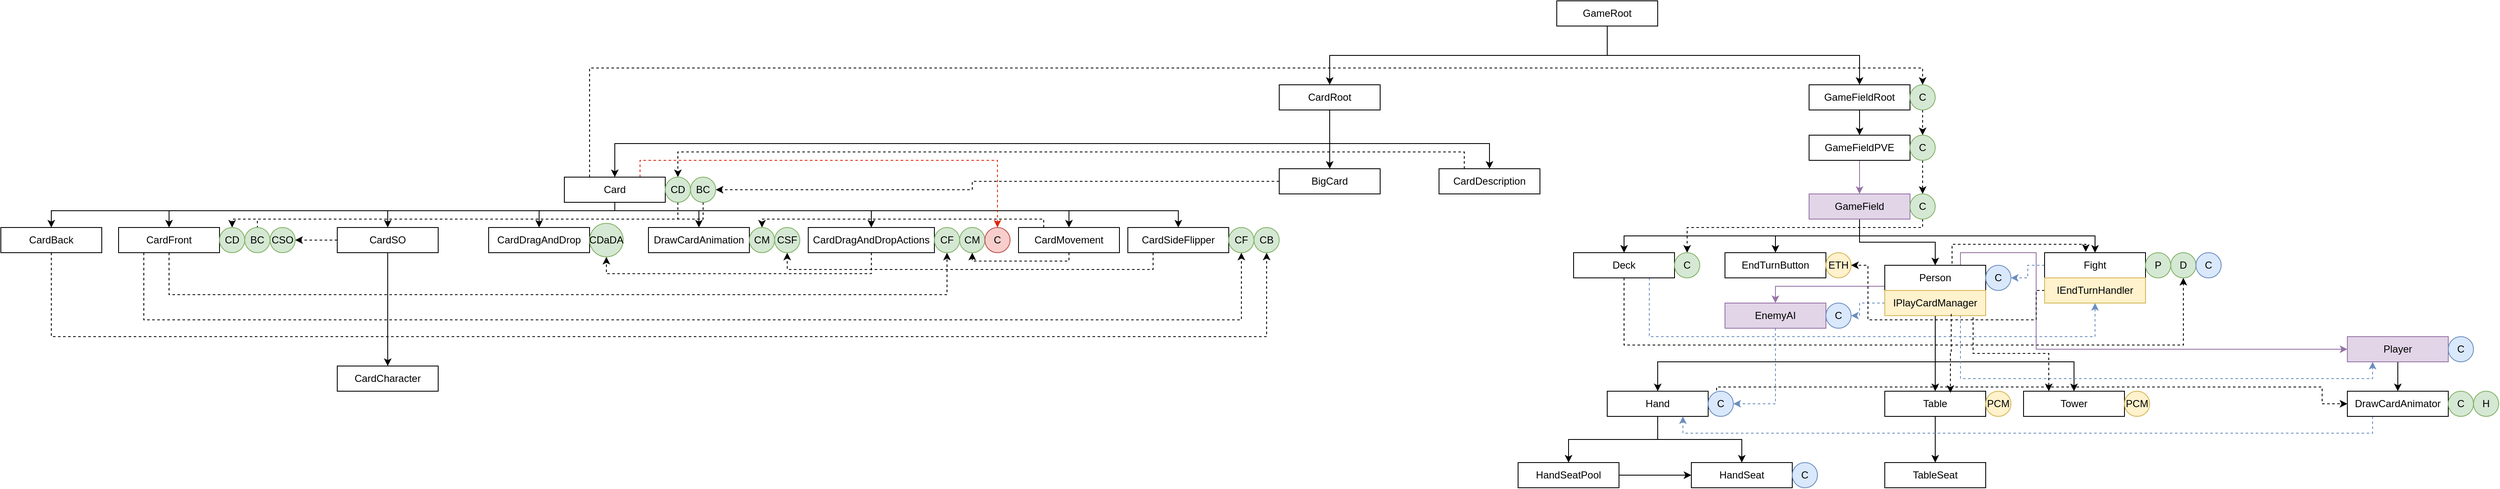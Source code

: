 <mxfile version="22.1.11" type="github">
  <diagram name="Страница — 1" id="QPfK04SS_V8tH8CYBNV9">
    <mxGraphModel dx="2492" dy="562" grid="1" gridSize="10" guides="1" tooltips="1" connect="1" arrows="1" fold="1" page="1" pageScale="1" pageWidth="827" pageHeight="1169" math="0" shadow="0">
      <root>
        <mxCell id="0" />
        <mxCell id="1" parent="0" />
        <mxCell id="kisr206lf25I0rugqx8d-5" style="edgeStyle=orthogonalEdgeStyle;rounded=0;orthogonalLoop=1;jettySize=auto;html=1;exitX=0.5;exitY=1;exitDx=0;exitDy=0;entryX=0.5;entryY=0;entryDx=0;entryDy=0;" edge="1" parent="1" source="kisr206lf25I0rugqx8d-1" target="kisr206lf25I0rugqx8d-3">
          <mxGeometry relative="1" as="geometry" />
        </mxCell>
        <mxCell id="kisr206lf25I0rugqx8d-6" style="edgeStyle=orthogonalEdgeStyle;rounded=0;orthogonalLoop=1;jettySize=auto;html=1;exitX=0.5;exitY=1;exitDx=0;exitDy=0;entryX=0.5;entryY=0;entryDx=0;entryDy=0;" edge="1" parent="1" source="kisr206lf25I0rugqx8d-1" target="kisr206lf25I0rugqx8d-4">
          <mxGeometry relative="1" as="geometry" />
        </mxCell>
        <mxCell id="kisr206lf25I0rugqx8d-1" value="GameRoot" style="rounded=0;whiteSpace=wrap;html=1;" vertex="1" parent="1">
          <mxGeometry x="340" y="90" width="120" height="30" as="geometry" />
        </mxCell>
        <mxCell id="kisr206lf25I0rugqx8d-10" style="edgeStyle=orthogonalEdgeStyle;rounded=0;orthogonalLoop=1;jettySize=auto;html=1;exitX=0.5;exitY=1;exitDx=0;exitDy=0;" edge="1" parent="1" source="kisr206lf25I0rugqx8d-3" target="kisr206lf25I0rugqx8d-7">
          <mxGeometry relative="1" as="geometry" />
        </mxCell>
        <mxCell id="kisr206lf25I0rugqx8d-11" style="edgeStyle=orthogonalEdgeStyle;rounded=0;orthogonalLoop=1;jettySize=auto;html=1;exitX=0.5;exitY=1;exitDx=0;exitDy=0;entryX=0.5;entryY=0;entryDx=0;entryDy=0;" edge="1" parent="1" source="kisr206lf25I0rugqx8d-3" target="kisr206lf25I0rugqx8d-8">
          <mxGeometry relative="1" as="geometry">
            <Array as="points">
              <mxPoint x="70" y="260" />
              <mxPoint x="260" y="260" />
            </Array>
          </mxGeometry>
        </mxCell>
        <mxCell id="kisr206lf25I0rugqx8d-12" style="edgeStyle=orthogonalEdgeStyle;rounded=0;orthogonalLoop=1;jettySize=auto;html=1;exitX=0.5;exitY=1;exitDx=0;exitDy=0;entryX=0.5;entryY=0;entryDx=0;entryDy=0;" edge="1" parent="1" source="kisr206lf25I0rugqx8d-3" target="kisr206lf25I0rugqx8d-9">
          <mxGeometry relative="1" as="geometry" />
        </mxCell>
        <mxCell id="kisr206lf25I0rugqx8d-3" value="CardRoot" style="rounded=0;whiteSpace=wrap;html=1;" vertex="1" parent="1">
          <mxGeometry x="10" y="190" width="120" height="30" as="geometry" />
        </mxCell>
        <mxCell id="kisr206lf25I0rugqx8d-69" style="edgeStyle=orthogonalEdgeStyle;rounded=0;orthogonalLoop=1;jettySize=auto;html=1;exitX=0.5;exitY=1;exitDx=0;exitDy=0;entryX=0.5;entryY=0;entryDx=0;entryDy=0;" edge="1" parent="1" source="kisr206lf25I0rugqx8d-4" target="kisr206lf25I0rugqx8d-68">
          <mxGeometry relative="1" as="geometry" />
        </mxCell>
        <mxCell id="kisr206lf25I0rugqx8d-4" value="GameFieldRoot" style="rounded=0;whiteSpace=wrap;html=1;" vertex="1" parent="1">
          <mxGeometry x="640" y="190" width="120" height="30" as="geometry" />
        </mxCell>
        <mxCell id="kisr206lf25I0rugqx8d-7" value="BigCard" style="rounded=0;whiteSpace=wrap;html=1;" vertex="1" parent="1">
          <mxGeometry x="10" y="290" width="120" height="30" as="geometry" />
        </mxCell>
        <mxCell id="kisr206lf25I0rugqx8d-52" style="edgeStyle=orthogonalEdgeStyle;rounded=0;orthogonalLoop=1;jettySize=auto;html=1;exitX=0.25;exitY=0;exitDx=0;exitDy=0;entryX=0.5;entryY=0;entryDx=0;entryDy=0;dashed=1;" edge="1" parent="1" source="kisr206lf25I0rugqx8d-8" target="kisr206lf25I0rugqx8d-35">
          <mxGeometry relative="1" as="geometry" />
        </mxCell>
        <mxCell id="kisr206lf25I0rugqx8d-8" value="CardDescription" style="rounded=0;whiteSpace=wrap;html=1;" vertex="1" parent="1">
          <mxGeometry x="200" y="290" width="120" height="30" as="geometry" />
        </mxCell>
        <mxCell id="kisr206lf25I0rugqx8d-26" style="edgeStyle=orthogonalEdgeStyle;rounded=0;orthogonalLoop=1;jettySize=auto;html=1;exitX=0.5;exitY=1;exitDx=0;exitDy=0;entryX=0.5;entryY=0;entryDx=0;entryDy=0;" edge="1" parent="1" source="kisr206lf25I0rugqx8d-9" target="kisr206lf25I0rugqx8d-13">
          <mxGeometry relative="1" as="geometry">
            <Array as="points">
              <mxPoint x="-780" y="340" />
              <mxPoint x="-1450" y="340" />
            </Array>
          </mxGeometry>
        </mxCell>
        <mxCell id="kisr206lf25I0rugqx8d-27" style="edgeStyle=orthogonalEdgeStyle;rounded=0;orthogonalLoop=1;jettySize=auto;html=1;exitX=0.5;exitY=1;exitDx=0;exitDy=0;entryX=0.5;entryY=0;entryDx=0;entryDy=0;" edge="1" parent="1" source="kisr206lf25I0rugqx8d-9" target="kisr206lf25I0rugqx8d-14">
          <mxGeometry relative="1" as="geometry">
            <Array as="points">
              <mxPoint x="-780" y="340" />
              <mxPoint x="-1310" y="340" />
            </Array>
          </mxGeometry>
        </mxCell>
        <mxCell id="kisr206lf25I0rugqx8d-28" style="edgeStyle=orthogonalEdgeStyle;rounded=0;orthogonalLoop=1;jettySize=auto;html=1;exitX=0.5;exitY=1;exitDx=0;exitDy=0;entryX=0.5;entryY=0;entryDx=0;entryDy=0;" edge="1" parent="1" source="kisr206lf25I0rugqx8d-9" target="kisr206lf25I0rugqx8d-15">
          <mxGeometry relative="1" as="geometry">
            <Array as="points">
              <mxPoint x="-780" y="340" />
              <mxPoint x="-1050" y="340" />
            </Array>
          </mxGeometry>
        </mxCell>
        <mxCell id="kisr206lf25I0rugqx8d-29" style="edgeStyle=orthogonalEdgeStyle;rounded=0;orthogonalLoop=1;jettySize=auto;html=1;exitX=0.5;exitY=1;exitDx=0;exitDy=0;entryX=0.5;entryY=0;entryDx=0;entryDy=0;" edge="1" parent="1" source="kisr206lf25I0rugqx8d-9" target="kisr206lf25I0rugqx8d-16">
          <mxGeometry relative="1" as="geometry">
            <Array as="points">
              <mxPoint x="-780" y="340" />
              <mxPoint x="-870" y="340" />
            </Array>
          </mxGeometry>
        </mxCell>
        <mxCell id="kisr206lf25I0rugqx8d-30" style="edgeStyle=orthogonalEdgeStyle;rounded=0;orthogonalLoop=1;jettySize=auto;html=1;exitX=0.5;exitY=1;exitDx=0;exitDy=0;entryX=0.5;entryY=0;entryDx=0;entryDy=0;" edge="1" parent="1" source="kisr206lf25I0rugqx8d-9" target="kisr206lf25I0rugqx8d-17">
          <mxGeometry relative="1" as="geometry">
            <Array as="points">
              <mxPoint x="-780" y="340" />
              <mxPoint x="-680" y="340" />
            </Array>
          </mxGeometry>
        </mxCell>
        <mxCell id="kisr206lf25I0rugqx8d-31" style="edgeStyle=orthogonalEdgeStyle;rounded=0;orthogonalLoop=1;jettySize=auto;html=1;exitX=0.5;exitY=1;exitDx=0;exitDy=0;entryX=0.5;entryY=0;entryDx=0;entryDy=0;" edge="1" parent="1" source="kisr206lf25I0rugqx8d-9" target="kisr206lf25I0rugqx8d-18">
          <mxGeometry relative="1" as="geometry">
            <Array as="points">
              <mxPoint x="-780" y="340" />
              <mxPoint x="-475" y="340" />
            </Array>
          </mxGeometry>
        </mxCell>
        <mxCell id="kisr206lf25I0rugqx8d-32" style="edgeStyle=orthogonalEdgeStyle;rounded=0;orthogonalLoop=1;jettySize=auto;html=1;exitX=0.5;exitY=1;exitDx=0;exitDy=0;entryX=0.5;entryY=0;entryDx=0;entryDy=0;" edge="1" parent="1" source="kisr206lf25I0rugqx8d-9" target="kisr206lf25I0rugqx8d-19">
          <mxGeometry relative="1" as="geometry">
            <Array as="points">
              <mxPoint x="-780" y="340" />
              <mxPoint x="-240" y="340" />
            </Array>
          </mxGeometry>
        </mxCell>
        <mxCell id="kisr206lf25I0rugqx8d-33" style="edgeStyle=orthogonalEdgeStyle;rounded=0;orthogonalLoop=1;jettySize=auto;html=1;exitX=0.5;exitY=1;exitDx=0;exitDy=0;entryX=0.5;entryY=0;entryDx=0;entryDy=0;" edge="1" parent="1" source="kisr206lf25I0rugqx8d-9" target="kisr206lf25I0rugqx8d-20">
          <mxGeometry relative="1" as="geometry">
            <Array as="points">
              <mxPoint x="-780" y="340" />
              <mxPoint x="-110" y="340" />
            </Array>
          </mxGeometry>
        </mxCell>
        <mxCell id="kisr206lf25I0rugqx8d-62" style="edgeStyle=orthogonalEdgeStyle;rounded=0;orthogonalLoop=1;jettySize=auto;html=1;exitX=0.75;exitY=0;exitDx=0;exitDy=0;entryX=0.5;entryY=0;entryDx=0;entryDy=0;dashed=1;strokeColor=#e32400;" edge="1" parent="1" source="kisr206lf25I0rugqx8d-9" target="kisr206lf25I0rugqx8d-59">
          <mxGeometry relative="1" as="geometry" />
        </mxCell>
        <mxCell id="kisr206lf25I0rugqx8d-84" style="edgeStyle=orthogonalEdgeStyle;rounded=0;orthogonalLoop=1;jettySize=auto;html=1;exitX=0.25;exitY=0;exitDx=0;exitDy=0;entryX=0.5;entryY=0;entryDx=0;entryDy=0;dashed=1;" edge="1" parent="1" source="kisr206lf25I0rugqx8d-9" target="kisr206lf25I0rugqx8d-82">
          <mxGeometry relative="1" as="geometry" />
        </mxCell>
        <mxCell id="kisr206lf25I0rugqx8d-9" value="Card" style="rounded=0;whiteSpace=wrap;html=1;" vertex="1" parent="1">
          <mxGeometry x="-840" y="300" width="120" height="30" as="geometry" />
        </mxCell>
        <mxCell id="kisr206lf25I0rugqx8d-66" style="edgeStyle=orthogonalEdgeStyle;rounded=0;orthogonalLoop=1;jettySize=auto;html=1;exitX=0.5;exitY=1;exitDx=0;exitDy=0;entryX=0.5;entryY=1;entryDx=0;entryDy=0;dashed=1;" edge="1" parent="1" source="kisr206lf25I0rugqx8d-13" target="kisr206lf25I0rugqx8d-64">
          <mxGeometry relative="1" as="geometry">
            <mxPoint x="-1460" y="480" as="sourcePoint" />
            <mxPoint x="-15" y="480" as="targetPoint" />
            <Array as="points">
              <mxPoint x="-1450" y="490" />
              <mxPoint x="-5" y="490" />
            </Array>
          </mxGeometry>
        </mxCell>
        <mxCell id="kisr206lf25I0rugqx8d-13" value="CardBack" style="rounded=0;whiteSpace=wrap;html=1;" vertex="1" parent="1">
          <mxGeometry x="-1510" y="360" width="120" height="30" as="geometry" />
        </mxCell>
        <mxCell id="kisr206lf25I0rugqx8d-60" style="edgeStyle=orthogonalEdgeStyle;rounded=0;orthogonalLoop=1;jettySize=auto;html=1;exitX=0.5;exitY=1;exitDx=0;exitDy=0;entryX=0.5;entryY=1;entryDx=0;entryDy=0;dashed=1;" edge="1" parent="1" source="kisr206lf25I0rugqx8d-14" target="kisr206lf25I0rugqx8d-57">
          <mxGeometry relative="1" as="geometry">
            <Array as="points">
              <mxPoint x="-1310" y="440" />
              <mxPoint x="-385" y="440" />
            </Array>
          </mxGeometry>
        </mxCell>
        <mxCell id="kisr206lf25I0rugqx8d-67" style="edgeStyle=orthogonalEdgeStyle;rounded=0;orthogonalLoop=1;jettySize=auto;html=1;exitX=0.25;exitY=1;exitDx=0;exitDy=0;entryX=0.5;entryY=1;entryDx=0;entryDy=0;dashed=1;" edge="1" parent="1" source="kisr206lf25I0rugqx8d-14" target="kisr206lf25I0rugqx8d-63">
          <mxGeometry relative="1" as="geometry">
            <Array as="points">
              <mxPoint x="-1340" y="470" />
              <mxPoint x="-35" y="470" />
            </Array>
          </mxGeometry>
        </mxCell>
        <mxCell id="kisr206lf25I0rugqx8d-14" value="CardFront" style="rounded=0;whiteSpace=wrap;html=1;" vertex="1" parent="1">
          <mxGeometry x="-1370" y="360" width="120" height="30" as="geometry" />
        </mxCell>
        <mxCell id="kisr206lf25I0rugqx8d-42" style="edgeStyle=orthogonalEdgeStyle;rounded=0;orthogonalLoop=1;jettySize=auto;html=1;exitX=0;exitY=0.5;exitDx=0;exitDy=0;entryX=1;entryY=0.5;entryDx=0;entryDy=0;dashed=1;" edge="1" parent="1" source="kisr206lf25I0rugqx8d-15" target="kisr206lf25I0rugqx8d-39">
          <mxGeometry relative="1" as="geometry" />
        </mxCell>
        <mxCell id="kisr206lf25I0rugqx8d-149" style="edgeStyle=orthogonalEdgeStyle;rounded=0;orthogonalLoop=1;jettySize=auto;html=1;exitX=0.5;exitY=1;exitDx=0;exitDy=0;entryX=0.5;entryY=0;entryDx=0;entryDy=0;" edge="1" parent="1" source="kisr206lf25I0rugqx8d-15" target="kisr206lf25I0rugqx8d-148">
          <mxGeometry relative="1" as="geometry" />
        </mxCell>
        <mxCell id="kisr206lf25I0rugqx8d-15" value="CardSO" style="rounded=0;whiteSpace=wrap;html=1;" vertex="1" parent="1">
          <mxGeometry x="-1110" y="360" width="120" height="30" as="geometry" />
        </mxCell>
        <mxCell id="kisr206lf25I0rugqx8d-16" value="CardDragAndDrop" style="rounded=0;whiteSpace=wrap;html=1;" vertex="1" parent="1">
          <mxGeometry x="-930" y="360" width="120" height="30" as="geometry" />
        </mxCell>
        <mxCell id="kisr206lf25I0rugqx8d-17" value="DrawCardAnimation" style="rounded=0;whiteSpace=wrap;html=1;" vertex="1" parent="1">
          <mxGeometry x="-740" y="360" width="120" height="30" as="geometry" />
        </mxCell>
        <mxCell id="kisr206lf25I0rugqx8d-50" style="edgeStyle=orthogonalEdgeStyle;rounded=0;orthogonalLoop=1;jettySize=auto;html=1;exitX=0.5;exitY=1;exitDx=0;exitDy=0;entryX=0.5;entryY=1;entryDx=0;entryDy=0;dashed=1;" edge="1" parent="1" source="kisr206lf25I0rugqx8d-18" target="kisr206lf25I0rugqx8d-43">
          <mxGeometry relative="1" as="geometry" />
        </mxCell>
        <mxCell id="kisr206lf25I0rugqx8d-18" value="CardDragAndDropActions" style="rounded=0;whiteSpace=wrap;html=1;" vertex="1" parent="1">
          <mxGeometry x="-550" y="360" width="150" height="30" as="geometry" />
        </mxCell>
        <mxCell id="kisr206lf25I0rugqx8d-54" style="edgeStyle=orthogonalEdgeStyle;rounded=0;orthogonalLoop=1;jettySize=auto;html=1;exitX=0.25;exitY=0;exitDx=0;exitDy=0;entryX=0.5;entryY=0;entryDx=0;entryDy=0;dashed=1;" edge="1" parent="1" source="kisr206lf25I0rugqx8d-19" target="kisr206lf25I0rugqx8d-46">
          <mxGeometry relative="1" as="geometry">
            <Array as="points">
              <mxPoint x="-270" y="350" />
              <mxPoint x="-605" y="350" />
            </Array>
          </mxGeometry>
        </mxCell>
        <mxCell id="kisr206lf25I0rugqx8d-61" style="edgeStyle=orthogonalEdgeStyle;rounded=0;orthogonalLoop=1;jettySize=auto;html=1;exitX=0.5;exitY=1;exitDx=0;exitDy=0;entryX=0.5;entryY=1;entryDx=0;entryDy=0;dashed=1;" edge="1" parent="1" source="kisr206lf25I0rugqx8d-19" target="kisr206lf25I0rugqx8d-58">
          <mxGeometry relative="1" as="geometry">
            <Array as="points">
              <mxPoint x="-240" y="400" />
              <mxPoint x="-355" y="400" />
            </Array>
          </mxGeometry>
        </mxCell>
        <mxCell id="kisr206lf25I0rugqx8d-19" value="CardMovement" style="rounded=0;whiteSpace=wrap;html=1;" vertex="1" parent="1">
          <mxGeometry x="-300" y="360" width="120" height="30" as="geometry" />
        </mxCell>
        <mxCell id="kisr206lf25I0rugqx8d-56" style="edgeStyle=orthogonalEdgeStyle;rounded=0;orthogonalLoop=1;jettySize=auto;html=1;exitX=0.25;exitY=1;exitDx=0;exitDy=0;entryX=0.5;entryY=1;entryDx=0;entryDy=0;dashed=1;" edge="1" parent="1" source="kisr206lf25I0rugqx8d-20" target="kisr206lf25I0rugqx8d-51">
          <mxGeometry relative="1" as="geometry" />
        </mxCell>
        <mxCell id="kisr206lf25I0rugqx8d-20" value="CardSideFlipper" style="rounded=0;whiteSpace=wrap;html=1;" vertex="1" parent="1">
          <mxGeometry x="-170" y="360" width="120" height="30" as="geometry" />
        </mxCell>
        <mxCell id="kisr206lf25I0rugqx8d-24" style="edgeStyle=orthogonalEdgeStyle;rounded=0;orthogonalLoop=1;jettySize=auto;html=1;exitX=0;exitY=0.5;exitDx=0;exitDy=0;entryX=1;entryY=0.5;entryDx=0;entryDy=0;dashed=1;" edge="1" parent="1" source="kisr206lf25I0rugqx8d-7" target="kisr206lf25I0rugqx8d-36">
          <mxGeometry relative="1" as="geometry">
            <Array as="points">
              <mxPoint x="-355" y="305" />
              <mxPoint x="-355" y="315" />
              <mxPoint x="-640" y="315" />
            </Array>
          </mxGeometry>
        </mxCell>
        <mxCell id="kisr206lf25I0rugqx8d-40" style="edgeStyle=orthogonalEdgeStyle;rounded=0;orthogonalLoop=1;jettySize=auto;html=1;exitX=0.5;exitY=1;exitDx=0;exitDy=0;entryX=0.5;entryY=0;entryDx=0;entryDy=0;dashed=1;" edge="1" parent="1" source="kisr206lf25I0rugqx8d-35" target="kisr206lf25I0rugqx8d-37">
          <mxGeometry relative="1" as="geometry">
            <Array as="points">
              <mxPoint x="-705" y="350" />
              <mxPoint x="-1235" y="350" />
            </Array>
          </mxGeometry>
        </mxCell>
        <mxCell id="kisr206lf25I0rugqx8d-35" value="CD" style="ellipse;whiteSpace=wrap;html=1;aspect=fixed;fillColor=#d5e8d4;strokeColor=#82b366;" vertex="1" parent="1">
          <mxGeometry x="-720" y="300" width="30" height="30" as="geometry" />
        </mxCell>
        <mxCell id="kisr206lf25I0rugqx8d-41" style="edgeStyle=orthogonalEdgeStyle;rounded=0;orthogonalLoop=1;jettySize=auto;html=1;exitX=0.5;exitY=1;exitDx=0;exitDy=0;entryX=0;entryY=0;entryDx=0;entryDy=0;dashed=1;" edge="1" parent="1" source="kisr206lf25I0rugqx8d-36" target="kisr206lf25I0rugqx8d-38">
          <mxGeometry relative="1" as="geometry">
            <Array as="points">
              <mxPoint x="-675" y="350" />
              <mxPoint x="-1205" y="350" />
              <mxPoint x="-1205" y="364" />
            </Array>
          </mxGeometry>
        </mxCell>
        <mxCell id="kisr206lf25I0rugqx8d-36" value="BC" style="ellipse;whiteSpace=wrap;html=1;aspect=fixed;fillColor=#d5e8d4;strokeColor=#82b366;" vertex="1" parent="1">
          <mxGeometry x="-690" y="300" width="30" height="30" as="geometry" />
        </mxCell>
        <mxCell id="kisr206lf25I0rugqx8d-37" value="CD" style="ellipse;whiteSpace=wrap;html=1;aspect=fixed;fillColor=#d5e8d4;strokeColor=#82b366;" vertex="1" parent="1">
          <mxGeometry x="-1250" y="360" width="30" height="30" as="geometry" />
        </mxCell>
        <mxCell id="kisr206lf25I0rugqx8d-38" value="BC" style="ellipse;whiteSpace=wrap;html=1;aspect=fixed;fillColor=#d5e8d4;strokeColor=#82b366;" vertex="1" parent="1">
          <mxGeometry x="-1220" y="360" width="30" height="30" as="geometry" />
        </mxCell>
        <mxCell id="kisr206lf25I0rugqx8d-39" value="CSO" style="ellipse;whiteSpace=wrap;html=1;aspect=fixed;fillColor=#d5e8d4;strokeColor=#82b366;" vertex="1" parent="1">
          <mxGeometry x="-1190" y="360" width="30" height="30" as="geometry" />
        </mxCell>
        <mxCell id="kisr206lf25I0rugqx8d-43" value="CDaDA" style="ellipse;whiteSpace=wrap;html=1;aspect=fixed;fillColor=#d5e8d4;strokeColor=#82b366;" vertex="1" parent="1">
          <mxGeometry x="-810" y="355" width="40" height="40" as="geometry" />
        </mxCell>
        <mxCell id="kisr206lf25I0rugqx8d-46" value="CM" style="ellipse;whiteSpace=wrap;html=1;aspect=fixed;fillColor=#d5e8d4;strokeColor=#82b366;" vertex="1" parent="1">
          <mxGeometry x="-620" y="360" width="30" height="30" as="geometry" />
        </mxCell>
        <mxCell id="kisr206lf25I0rugqx8d-51" value="CSF" style="ellipse;whiteSpace=wrap;html=1;aspect=fixed;fillColor=#d5e8d4;strokeColor=#82b366;" vertex="1" parent="1">
          <mxGeometry x="-590" y="360" width="30" height="30" as="geometry" />
        </mxCell>
        <mxCell id="kisr206lf25I0rugqx8d-57" value="CF" style="ellipse;whiteSpace=wrap;html=1;aspect=fixed;fillColor=#d5e8d4;strokeColor=#82b366;" vertex="1" parent="1">
          <mxGeometry x="-400" y="360" width="30" height="30" as="geometry" />
        </mxCell>
        <mxCell id="kisr206lf25I0rugqx8d-58" value="CM" style="ellipse;whiteSpace=wrap;html=1;aspect=fixed;fillColor=#d5e8d4;strokeColor=#82b366;" vertex="1" parent="1">
          <mxGeometry x="-370" y="360" width="30" height="30" as="geometry" />
        </mxCell>
        <mxCell id="kisr206lf25I0rugqx8d-59" value="C" style="ellipse;whiteSpace=wrap;html=1;aspect=fixed;fillColor=#f8cecc;strokeColor=#b85450;" vertex="1" parent="1">
          <mxGeometry x="-340" y="360" width="30" height="30" as="geometry" />
        </mxCell>
        <mxCell id="kisr206lf25I0rugqx8d-63" value="CF" style="ellipse;whiteSpace=wrap;html=1;aspect=fixed;fillColor=#d5e8d4;strokeColor=#82b366;" vertex="1" parent="1">
          <mxGeometry x="-50" y="360" width="30" height="30" as="geometry" />
        </mxCell>
        <mxCell id="kisr206lf25I0rugqx8d-64" value="CB" style="ellipse;whiteSpace=wrap;html=1;aspect=fixed;fillColor=#d5e8d4;strokeColor=#82b366;" vertex="1" parent="1">
          <mxGeometry x="-20" y="360" width="30" height="30" as="geometry" />
        </mxCell>
        <mxCell id="kisr206lf25I0rugqx8d-70" style="edgeStyle=orthogonalEdgeStyle;rounded=0;orthogonalLoop=1;jettySize=auto;html=1;exitX=0.5;exitY=1;exitDx=0;exitDy=0;fillColor=#e1d5e7;strokeColor=#9673a6;" edge="1" parent="1" source="kisr206lf25I0rugqx8d-68">
          <mxGeometry relative="1" as="geometry">
            <mxPoint x="700" y="320" as="targetPoint" />
          </mxGeometry>
        </mxCell>
        <mxCell id="kisr206lf25I0rugqx8d-68" value="GameFieldPVE" style="rounded=0;whiteSpace=wrap;html=1;" vertex="1" parent="1">
          <mxGeometry x="640" y="250" width="120" height="30" as="geometry" />
        </mxCell>
        <mxCell id="kisr206lf25I0rugqx8d-76" style="edgeStyle=orthogonalEdgeStyle;rounded=0;orthogonalLoop=1;jettySize=auto;html=1;exitX=0.5;exitY=1;exitDx=0;exitDy=0;entryX=0.5;entryY=0;entryDx=0;entryDy=0;" edge="1" parent="1" source="kisr206lf25I0rugqx8d-71" target="kisr206lf25I0rugqx8d-72">
          <mxGeometry relative="1" as="geometry" />
        </mxCell>
        <mxCell id="kisr206lf25I0rugqx8d-77" style="edgeStyle=orthogonalEdgeStyle;rounded=0;orthogonalLoop=1;jettySize=auto;html=1;exitX=0.5;exitY=1;exitDx=0;exitDy=0;entryX=0.5;entryY=0;entryDx=0;entryDy=0;" edge="1" parent="1" source="kisr206lf25I0rugqx8d-71" target="kisr206lf25I0rugqx8d-73">
          <mxGeometry relative="1" as="geometry" />
        </mxCell>
        <mxCell id="kisr206lf25I0rugqx8d-78" style="edgeStyle=orthogonalEdgeStyle;rounded=0;orthogonalLoop=1;jettySize=auto;html=1;exitX=0.5;exitY=1;exitDx=0;exitDy=0;entryX=0.5;entryY=0;entryDx=0;entryDy=0;" edge="1" parent="1" source="kisr206lf25I0rugqx8d-71" target="kisr206lf25I0rugqx8d-74">
          <mxGeometry relative="1" as="geometry" />
        </mxCell>
        <mxCell id="kisr206lf25I0rugqx8d-79" style="edgeStyle=orthogonalEdgeStyle;rounded=0;orthogonalLoop=1;jettySize=auto;html=1;exitX=0.5;exitY=1;exitDx=0;exitDy=0;" edge="1" parent="1" source="kisr206lf25I0rugqx8d-71" target="kisr206lf25I0rugqx8d-75">
          <mxGeometry relative="1" as="geometry" />
        </mxCell>
        <mxCell id="kisr206lf25I0rugqx8d-71" value="GameField" style="rounded=0;whiteSpace=wrap;html=1;fillColor=#e1d5e7;strokeColor=#9673a6;" vertex="1" parent="1">
          <mxGeometry x="640" y="320" width="120" height="30" as="geometry" />
        </mxCell>
        <mxCell id="kisr206lf25I0rugqx8d-94" style="edgeStyle=orthogonalEdgeStyle;rounded=0;orthogonalLoop=1;jettySize=auto;html=1;exitX=0.5;exitY=1;exitDx=0;exitDy=0;entryX=0.5;entryY=1;entryDx=0;entryDy=0;dashed=1;" edge="1" parent="1" source="kisr206lf25I0rugqx8d-72" target="kisr206lf25I0rugqx8d-92">
          <mxGeometry relative="1" as="geometry">
            <Array as="points">
              <mxPoint x="420" y="500" />
              <mxPoint x="1085" y="500" />
            </Array>
          </mxGeometry>
        </mxCell>
        <mxCell id="kisr206lf25I0rugqx8d-124" style="edgeStyle=orthogonalEdgeStyle;rounded=0;orthogonalLoop=1;jettySize=auto;html=1;exitX=0.75;exitY=1;exitDx=0;exitDy=0;entryX=0.5;entryY=1;entryDx=0;entryDy=0;fillColor=#dae8fc;strokeColor=#6c8ebf;dashed=1;" edge="1" parent="1" source="kisr206lf25I0rugqx8d-72" target="kisr206lf25I0rugqx8d-101">
          <mxGeometry relative="1" as="geometry">
            <Array as="points">
              <mxPoint x="450" y="490" />
              <mxPoint x="980" y="490" />
            </Array>
          </mxGeometry>
        </mxCell>
        <mxCell id="kisr206lf25I0rugqx8d-72" value="Deck" style="rounded=0;whiteSpace=wrap;html=1;" vertex="1" parent="1">
          <mxGeometry x="360" y="390" width="120" height="30" as="geometry" />
        </mxCell>
        <mxCell id="kisr206lf25I0rugqx8d-73" value="EndTurnButton" style="rounded=0;whiteSpace=wrap;html=1;" vertex="1" parent="1">
          <mxGeometry x="540" y="390" width="120" height="30" as="geometry" />
        </mxCell>
        <mxCell id="kisr206lf25I0rugqx8d-117" style="edgeStyle=orthogonalEdgeStyle;rounded=0;orthogonalLoop=1;jettySize=auto;html=1;exitX=0.75;exitY=0;exitDx=0;exitDy=0;entryX=0;entryY=0.5;entryDx=0;entryDy=0;fillColor=#e1d5e7;strokeColor=#9673a6;" edge="1" parent="1" source="kisr206lf25I0rugqx8d-74" target="kisr206lf25I0rugqx8d-116">
          <mxGeometry relative="1" as="geometry">
            <Array as="points">
              <mxPoint x="820" y="390" />
              <mxPoint x="910" y="390" />
              <mxPoint x="910" y="505" />
            </Array>
          </mxGeometry>
        </mxCell>
        <mxCell id="kisr206lf25I0rugqx8d-131" style="edgeStyle=orthogonalEdgeStyle;rounded=0;orthogonalLoop=1;jettySize=auto;html=1;exitX=0;exitY=0.25;exitDx=0;exitDy=0;entryX=0.5;entryY=0;entryDx=0;entryDy=0;fillColor=#e1d5e7;strokeColor=#9673a6;" edge="1" parent="1" source="kisr206lf25I0rugqx8d-74" target="kisr206lf25I0rugqx8d-118">
          <mxGeometry relative="1" as="geometry">
            <Array as="points">
              <mxPoint x="730" y="430" />
              <mxPoint x="600" y="430" />
            </Array>
          </mxGeometry>
        </mxCell>
        <mxCell id="kisr206lf25I0rugqx8d-74" value="Person" style="rounded=0;whiteSpace=wrap;html=1;" vertex="1" parent="1">
          <mxGeometry x="730" y="405" width="120" height="30" as="geometry" />
        </mxCell>
        <mxCell id="kisr206lf25I0rugqx8d-130" style="edgeStyle=orthogonalEdgeStyle;rounded=0;orthogonalLoop=1;jettySize=auto;html=1;exitX=0;exitY=0.5;exitDx=0;exitDy=0;entryX=1;entryY=0.5;entryDx=0;entryDy=0;dashed=1;fillColor=#dae8fc;strokeColor=#6c8ebf;" edge="1" parent="1" source="kisr206lf25I0rugqx8d-75" target="kisr206lf25I0rugqx8d-125">
          <mxGeometry relative="1" as="geometry" />
        </mxCell>
        <mxCell id="kisr206lf25I0rugqx8d-75" value="Fight" style="rounded=0;whiteSpace=wrap;html=1;" vertex="1" parent="1">
          <mxGeometry x="920" y="390" width="120" height="30" as="geometry" />
        </mxCell>
        <mxCell id="kisr206lf25I0rugqx8d-86" style="edgeStyle=orthogonalEdgeStyle;rounded=0;orthogonalLoop=1;jettySize=auto;html=1;exitX=0.5;exitY=1;exitDx=0;exitDy=0;entryX=0.5;entryY=0;entryDx=0;entryDy=0;dashed=1;" edge="1" parent="1" source="kisr206lf25I0rugqx8d-82" target="kisr206lf25I0rugqx8d-85">
          <mxGeometry relative="1" as="geometry" />
        </mxCell>
        <mxCell id="kisr206lf25I0rugqx8d-82" value="C" style="ellipse;whiteSpace=wrap;html=1;aspect=fixed;fillColor=#d5e8d4;strokeColor=#82b366;" vertex="1" parent="1">
          <mxGeometry x="760" y="190" width="30" height="30" as="geometry" />
        </mxCell>
        <mxCell id="kisr206lf25I0rugqx8d-88" style="edgeStyle=orthogonalEdgeStyle;rounded=0;orthogonalLoop=1;jettySize=auto;html=1;exitX=0.5;exitY=1;exitDx=0;exitDy=0;dashed=1;" edge="1" parent="1" source="kisr206lf25I0rugqx8d-85" target="kisr206lf25I0rugqx8d-87">
          <mxGeometry relative="1" as="geometry" />
        </mxCell>
        <mxCell id="kisr206lf25I0rugqx8d-85" value="C" style="ellipse;whiteSpace=wrap;html=1;aspect=fixed;fillColor=#d5e8d4;strokeColor=#82b366;" vertex="1" parent="1">
          <mxGeometry x="760" y="250" width="30" height="30" as="geometry" />
        </mxCell>
        <mxCell id="kisr206lf25I0rugqx8d-90" style="edgeStyle=orthogonalEdgeStyle;rounded=0;orthogonalLoop=1;jettySize=auto;html=1;exitX=0.5;exitY=1;exitDx=0;exitDy=0;dashed=1;" edge="1" parent="1" source="kisr206lf25I0rugqx8d-87" target="kisr206lf25I0rugqx8d-89">
          <mxGeometry relative="1" as="geometry">
            <Array as="points">
              <mxPoint x="775" y="360" />
              <mxPoint x="495" y="360" />
            </Array>
          </mxGeometry>
        </mxCell>
        <mxCell id="kisr206lf25I0rugqx8d-87" value="C" style="ellipse;whiteSpace=wrap;html=1;aspect=fixed;fillColor=#d5e8d4;strokeColor=#82b366;" vertex="1" parent="1">
          <mxGeometry x="760" y="320" width="30" height="30" as="geometry" />
        </mxCell>
        <mxCell id="kisr206lf25I0rugqx8d-89" value="C" style="ellipse;whiteSpace=wrap;html=1;aspect=fixed;fillColor=#d5e8d4;strokeColor=#82b366;" vertex="1" parent="1">
          <mxGeometry x="480" y="390" width="30" height="30" as="geometry" />
        </mxCell>
        <mxCell id="kisr206lf25I0rugqx8d-91" value="P" style="ellipse;whiteSpace=wrap;html=1;aspect=fixed;fillColor=#d5e8d4;strokeColor=#82b366;" vertex="1" parent="1">
          <mxGeometry x="1040" y="390" width="30" height="30" as="geometry" />
        </mxCell>
        <mxCell id="kisr206lf25I0rugqx8d-92" value="D" style="ellipse;whiteSpace=wrap;html=1;aspect=fixed;fillColor=#d5e8d4;strokeColor=#82b366;" vertex="1" parent="1">
          <mxGeometry x="1070" y="390" width="30" height="30" as="geometry" />
        </mxCell>
        <mxCell id="kisr206lf25I0rugqx8d-97" value="ETH" style="ellipse;whiteSpace=wrap;html=1;aspect=fixed;fillColor=#fff2cc;strokeColor=#d6b656;" vertex="1" parent="1">
          <mxGeometry x="660" y="390" width="30" height="30" as="geometry" />
        </mxCell>
        <mxCell id="kisr206lf25I0rugqx8d-106" style="edgeStyle=orthogonalEdgeStyle;rounded=0;orthogonalLoop=1;jettySize=auto;html=1;exitX=0.5;exitY=1;exitDx=0;exitDy=0;entryX=0.5;entryY=0;entryDx=0;entryDy=0;" edge="1" parent="1" source="kisr206lf25I0rugqx8d-99" target="kisr206lf25I0rugqx8d-104">
          <mxGeometry relative="1" as="geometry" />
        </mxCell>
        <mxCell id="kisr206lf25I0rugqx8d-107" style="edgeStyle=orthogonalEdgeStyle;rounded=0;orthogonalLoop=1;jettySize=auto;html=1;exitX=0.5;exitY=1;exitDx=0;exitDy=0;entryX=0.5;entryY=0;entryDx=0;entryDy=0;" edge="1" parent="1" source="kisr206lf25I0rugqx8d-99" target="kisr206lf25I0rugqx8d-103">
          <mxGeometry relative="1" as="geometry">
            <Array as="points">
              <mxPoint x="790" y="520" />
              <mxPoint x="460" y="520" />
            </Array>
          </mxGeometry>
        </mxCell>
        <mxCell id="kisr206lf25I0rugqx8d-108" style="edgeStyle=orthogonalEdgeStyle;rounded=0;orthogonalLoop=1;jettySize=auto;html=1;exitX=0.5;exitY=1;exitDx=0;exitDy=0;" edge="1" parent="1" source="kisr206lf25I0rugqx8d-99" target="kisr206lf25I0rugqx8d-105">
          <mxGeometry relative="1" as="geometry">
            <Array as="points">
              <mxPoint x="790" y="520" />
              <mxPoint x="955" y="520" />
            </Array>
          </mxGeometry>
        </mxCell>
        <mxCell id="kisr206lf25I0rugqx8d-133" style="edgeStyle=orthogonalEdgeStyle;rounded=0;orthogonalLoop=1;jettySize=auto;html=1;exitX=0;exitY=0.5;exitDx=0;exitDy=0;entryX=1;entryY=0.5;entryDx=0;entryDy=0;dashed=1;fillColor=#dae8fc;strokeColor=#6c8ebf;" edge="1" parent="1" source="kisr206lf25I0rugqx8d-99" target="kisr206lf25I0rugqx8d-132">
          <mxGeometry relative="1" as="geometry">
            <Array as="points">
              <mxPoint x="700" y="450" />
              <mxPoint x="700" y="465" />
            </Array>
          </mxGeometry>
        </mxCell>
        <mxCell id="kisr206lf25I0rugqx8d-136" style="edgeStyle=orthogonalEdgeStyle;rounded=0;orthogonalLoop=1;jettySize=auto;html=1;exitX=0.75;exitY=1;exitDx=0;exitDy=0;entryX=0.25;entryY=1;entryDx=0;entryDy=0;dashed=1;fillColor=#dae8fc;strokeColor=#6c8ebf;" edge="1" parent="1" source="kisr206lf25I0rugqx8d-99" target="kisr206lf25I0rugqx8d-116">
          <mxGeometry relative="1" as="geometry" />
        </mxCell>
        <mxCell id="kisr206lf25I0rugqx8d-146" style="edgeStyle=orthogonalEdgeStyle;rounded=0;orthogonalLoop=1;jettySize=auto;html=1;exitX=0.875;exitY=1.067;exitDx=0;exitDy=0;entryX=0.25;entryY=0;entryDx=0;entryDy=0;exitPerimeter=0;dashed=1;" edge="1" parent="1" source="kisr206lf25I0rugqx8d-99" target="kisr206lf25I0rugqx8d-105">
          <mxGeometry relative="1" as="geometry">
            <Array as="points">
              <mxPoint x="835" y="510" />
              <mxPoint x="925" y="510" />
            </Array>
          </mxGeometry>
        </mxCell>
        <mxCell id="kisr206lf25I0rugqx8d-99" value="IPlayCardManager" style="rounded=0;whiteSpace=wrap;html=1;fillColor=#fff2cc;strokeColor=#d6b656;" vertex="1" parent="1">
          <mxGeometry x="730" y="435" width="120" height="30" as="geometry" />
        </mxCell>
        <mxCell id="kisr206lf25I0rugqx8d-102" style="edgeStyle=orthogonalEdgeStyle;rounded=0;orthogonalLoop=1;jettySize=auto;html=1;exitX=0;exitY=0.5;exitDx=0;exitDy=0;entryX=1;entryY=0.5;entryDx=0;entryDy=0;dashed=1;" edge="1" parent="1" source="kisr206lf25I0rugqx8d-101" target="kisr206lf25I0rugqx8d-97">
          <mxGeometry relative="1" as="geometry">
            <Array as="points">
              <mxPoint x="910" y="435" />
              <mxPoint x="910" y="470" />
              <mxPoint x="710" y="470" />
              <mxPoint x="710" y="405" />
            </Array>
          </mxGeometry>
        </mxCell>
        <mxCell id="kisr206lf25I0rugqx8d-101" value="IEndTurnHandler" style="rounded=0;whiteSpace=wrap;html=1;fillColor=#fff2cc;strokeColor=#d6b656;" vertex="1" parent="1">
          <mxGeometry x="920" y="420" width="120" height="30" as="geometry" />
        </mxCell>
        <mxCell id="kisr206lf25I0rugqx8d-111" style="edgeStyle=orthogonalEdgeStyle;rounded=0;orthogonalLoop=1;jettySize=auto;html=1;exitX=0.5;exitY=1;exitDx=0;exitDy=0;entryX=0.5;entryY=0;entryDx=0;entryDy=0;" edge="1" parent="1" source="kisr206lf25I0rugqx8d-103" target="kisr206lf25I0rugqx8d-109">
          <mxGeometry relative="1" as="geometry" />
        </mxCell>
        <mxCell id="kisr206lf25I0rugqx8d-112" style="edgeStyle=orthogonalEdgeStyle;rounded=0;orthogonalLoop=1;jettySize=auto;html=1;exitX=0.5;exitY=1;exitDx=0;exitDy=0;" edge="1" parent="1" source="kisr206lf25I0rugqx8d-103" target="kisr206lf25I0rugqx8d-110">
          <mxGeometry relative="1" as="geometry" />
        </mxCell>
        <mxCell id="kisr206lf25I0rugqx8d-103" value="Hand" style="rounded=0;whiteSpace=wrap;html=1;" vertex="1" parent="1">
          <mxGeometry x="400" y="555" width="120" height="30" as="geometry" />
        </mxCell>
        <mxCell id="kisr206lf25I0rugqx8d-143" style="edgeStyle=orthogonalEdgeStyle;rounded=0;orthogonalLoop=1;jettySize=auto;html=1;exitX=0.5;exitY=1;exitDx=0;exitDy=0;" edge="1" parent="1" source="kisr206lf25I0rugqx8d-104" target="kisr206lf25I0rugqx8d-141">
          <mxGeometry relative="1" as="geometry" />
        </mxCell>
        <mxCell id="kisr206lf25I0rugqx8d-104" value="Table" style="rounded=0;whiteSpace=wrap;html=1;" vertex="1" parent="1">
          <mxGeometry x="730" y="555" width="120" height="30" as="geometry" />
        </mxCell>
        <mxCell id="kisr206lf25I0rugqx8d-105" value="Tower" style="rounded=0;whiteSpace=wrap;html=1;" vertex="1" parent="1">
          <mxGeometry x="895" y="555" width="120" height="30" as="geometry" />
        </mxCell>
        <mxCell id="kisr206lf25I0rugqx8d-113" style="edgeStyle=orthogonalEdgeStyle;rounded=0;orthogonalLoop=1;jettySize=auto;html=1;exitX=1;exitY=0.5;exitDx=0;exitDy=0;entryX=0;entryY=0.5;entryDx=0;entryDy=0;" edge="1" parent="1" source="kisr206lf25I0rugqx8d-109" target="kisr206lf25I0rugqx8d-110">
          <mxGeometry relative="1" as="geometry" />
        </mxCell>
        <mxCell id="kisr206lf25I0rugqx8d-109" value="HandSeatPool" style="rounded=0;whiteSpace=wrap;html=1;" vertex="1" parent="1">
          <mxGeometry x="294" y="640" width="120" height="30" as="geometry" />
        </mxCell>
        <mxCell id="kisr206lf25I0rugqx8d-110" value="HandSeat" style="rounded=0;whiteSpace=wrap;html=1;" vertex="1" parent="1">
          <mxGeometry x="500" y="640" width="120" height="30" as="geometry" />
        </mxCell>
        <mxCell id="kisr206lf25I0rugqx8d-138" style="edgeStyle=orthogonalEdgeStyle;rounded=0;orthogonalLoop=1;jettySize=auto;html=1;exitX=0.5;exitY=0;exitDx=0;exitDy=0;dashed=1;entryX=0;entryY=0.5;entryDx=0;entryDy=0;" edge="1" parent="1" source="kisr206lf25I0rugqx8d-115" target="kisr206lf25I0rugqx8d-120">
          <mxGeometry relative="1" as="geometry">
            <Array as="points">
              <mxPoint x="535" y="570" />
              <mxPoint x="530" y="570" />
              <mxPoint x="530" y="550" />
              <mxPoint x="1250" y="550" />
              <mxPoint x="1250" y="570" />
            </Array>
          </mxGeometry>
        </mxCell>
        <mxCell id="kisr206lf25I0rugqx8d-115" value="C" style="ellipse;whiteSpace=wrap;html=1;aspect=fixed;fillColor=#dae8fc;strokeColor=#6c8ebf;" vertex="1" parent="1">
          <mxGeometry x="520" y="555" width="30" height="30" as="geometry" />
        </mxCell>
        <mxCell id="kisr206lf25I0rugqx8d-121" style="edgeStyle=orthogonalEdgeStyle;rounded=0;orthogonalLoop=1;jettySize=auto;html=1;exitX=0.5;exitY=1;exitDx=0;exitDy=0;entryX=0.5;entryY=0;entryDx=0;entryDy=0;" edge="1" parent="1" source="kisr206lf25I0rugqx8d-116" target="kisr206lf25I0rugqx8d-120">
          <mxGeometry relative="1" as="geometry" />
        </mxCell>
        <mxCell id="kisr206lf25I0rugqx8d-116" value="Player" style="rounded=0;whiteSpace=wrap;html=1;fillColor=#e1d5e7;strokeColor=#9673a6;" vertex="1" parent="1">
          <mxGeometry x="1280" y="490" width="120" height="30" as="geometry" />
        </mxCell>
        <mxCell id="kisr206lf25I0rugqx8d-139" style="edgeStyle=orthogonalEdgeStyle;rounded=0;orthogonalLoop=1;jettySize=auto;html=1;exitX=0.5;exitY=1;exitDx=0;exitDy=0;entryX=1;entryY=0.5;entryDx=0;entryDy=0;dashed=1;fillColor=#dae8fc;strokeColor=#6c8ebf;" edge="1" parent="1" source="kisr206lf25I0rugqx8d-118" target="kisr206lf25I0rugqx8d-115">
          <mxGeometry relative="1" as="geometry" />
        </mxCell>
        <mxCell id="kisr206lf25I0rugqx8d-118" value="EnemyAI" style="rounded=0;whiteSpace=wrap;html=1;fillColor=#e1d5e7;strokeColor=#9673a6;" vertex="1" parent="1">
          <mxGeometry x="540" y="450" width="120" height="30" as="geometry" />
        </mxCell>
        <mxCell id="kisr206lf25I0rugqx8d-140" style="edgeStyle=orthogonalEdgeStyle;rounded=0;orthogonalLoop=1;jettySize=auto;html=1;exitX=0.25;exitY=1;exitDx=0;exitDy=0;entryX=0.75;entryY=1;entryDx=0;entryDy=0;dashed=1;fillColor=#dae8fc;strokeColor=#6c8ebf;" edge="1" parent="1" source="kisr206lf25I0rugqx8d-120" target="kisr206lf25I0rugqx8d-103">
          <mxGeometry relative="1" as="geometry">
            <Array as="points">
              <mxPoint x="1310" y="605" />
              <mxPoint x="490" y="605" />
            </Array>
          </mxGeometry>
        </mxCell>
        <mxCell id="kisr206lf25I0rugqx8d-120" value="DrawCardAnimator" style="rounded=0;whiteSpace=wrap;html=1;" vertex="1" parent="1">
          <mxGeometry x="1280" y="555" width="120" height="30" as="geometry" />
        </mxCell>
        <mxCell id="kisr206lf25I0rugqx8d-122" value="C" style="ellipse;whiteSpace=wrap;html=1;aspect=fixed;fillColor=#dae8fc;strokeColor=#6c8ebf;" vertex="1" parent="1">
          <mxGeometry x="620" y="640" width="30" height="30" as="geometry" />
        </mxCell>
        <mxCell id="kisr206lf25I0rugqx8d-123" value="C" style="ellipse;whiteSpace=wrap;html=1;aspect=fixed;fillColor=#dae8fc;strokeColor=#6c8ebf;" vertex="1" parent="1">
          <mxGeometry x="1100" y="390" width="30" height="30" as="geometry" />
        </mxCell>
        <mxCell id="kisr206lf25I0rugqx8d-125" value="C" style="ellipse;whiteSpace=wrap;html=1;aspect=fixed;fillColor=#dae8fc;strokeColor=#6c8ebf;" vertex="1" parent="1">
          <mxGeometry x="850" y="405" width="30" height="30" as="geometry" />
        </mxCell>
        <mxCell id="kisr206lf25I0rugqx8d-128" style="edgeStyle=orthogonalEdgeStyle;rounded=0;orthogonalLoop=1;jettySize=auto;html=1;exitX=0.75;exitY=0;exitDx=0;exitDy=0;entryX=0.408;entryY=-0.033;entryDx=0;entryDy=0;entryPerimeter=0;dashed=1;" edge="1" parent="1" source="kisr206lf25I0rugqx8d-74" target="kisr206lf25I0rugqx8d-75">
          <mxGeometry relative="1" as="geometry">
            <Array as="points">
              <mxPoint x="810" y="405" />
              <mxPoint x="810" y="380" />
              <mxPoint x="969" y="380" />
            </Array>
          </mxGeometry>
        </mxCell>
        <mxCell id="kisr206lf25I0rugqx8d-132" value="C" style="ellipse;whiteSpace=wrap;html=1;aspect=fixed;fillColor=#dae8fc;strokeColor=#6c8ebf;" vertex="1" parent="1">
          <mxGeometry x="660" y="450" width="30" height="30" as="geometry" />
        </mxCell>
        <mxCell id="kisr206lf25I0rugqx8d-134" value="C" style="ellipse;whiteSpace=wrap;html=1;aspect=fixed;fillColor=#dae8fc;strokeColor=#6c8ebf;" vertex="1" parent="1">
          <mxGeometry x="1400" y="490" width="30" height="30" as="geometry" />
        </mxCell>
        <mxCell id="kisr206lf25I0rugqx8d-135" value="C" style="ellipse;whiteSpace=wrap;html=1;aspect=fixed;fillColor=#d5e8d4;strokeColor=#82b366;" vertex="1" parent="1">
          <mxGeometry x="1400" y="555" width="30" height="30" as="geometry" />
        </mxCell>
        <mxCell id="kisr206lf25I0rugqx8d-137" value="H" style="ellipse;whiteSpace=wrap;html=1;aspect=fixed;fillColor=#d5e8d4;strokeColor=#82b366;" vertex="1" parent="1">
          <mxGeometry x="1430" y="555" width="30" height="30" as="geometry" />
        </mxCell>
        <mxCell id="kisr206lf25I0rugqx8d-141" value="TableSeat" style="rounded=0;whiteSpace=wrap;html=1;" vertex="1" parent="1">
          <mxGeometry x="730" y="640" width="120" height="30" as="geometry" />
        </mxCell>
        <mxCell id="kisr206lf25I0rugqx8d-144" value="PCM" style="ellipse;whiteSpace=wrap;html=1;aspect=fixed;fillColor=#fff2cc;strokeColor=#d6b656;" vertex="1" parent="1">
          <mxGeometry x="850" y="555" width="30" height="30" as="geometry" />
        </mxCell>
        <mxCell id="kisr206lf25I0rugqx8d-145" style="edgeStyle=orthogonalEdgeStyle;rounded=0;orthogonalLoop=1;jettySize=auto;html=1;exitX=0.658;exitY=0.933;exitDx=0;exitDy=0;entryX=0.65;entryY=0.067;entryDx=0;entryDy=0;entryPerimeter=0;exitPerimeter=0;dashed=1;" edge="1" parent="1" source="kisr206lf25I0rugqx8d-99" target="kisr206lf25I0rugqx8d-104">
          <mxGeometry relative="1" as="geometry" />
        </mxCell>
        <mxCell id="kisr206lf25I0rugqx8d-147" value="PCM" style="ellipse;whiteSpace=wrap;html=1;aspect=fixed;fillColor=#fff2cc;strokeColor=#d6b656;" vertex="1" parent="1">
          <mxGeometry x="1015" y="555" width="30" height="30" as="geometry" />
        </mxCell>
        <mxCell id="kisr206lf25I0rugqx8d-148" value="CardCharacter" style="rounded=0;whiteSpace=wrap;html=1;" vertex="1" parent="1">
          <mxGeometry x="-1110" y="525" width="120" height="30" as="geometry" />
        </mxCell>
      </root>
    </mxGraphModel>
  </diagram>
</mxfile>
